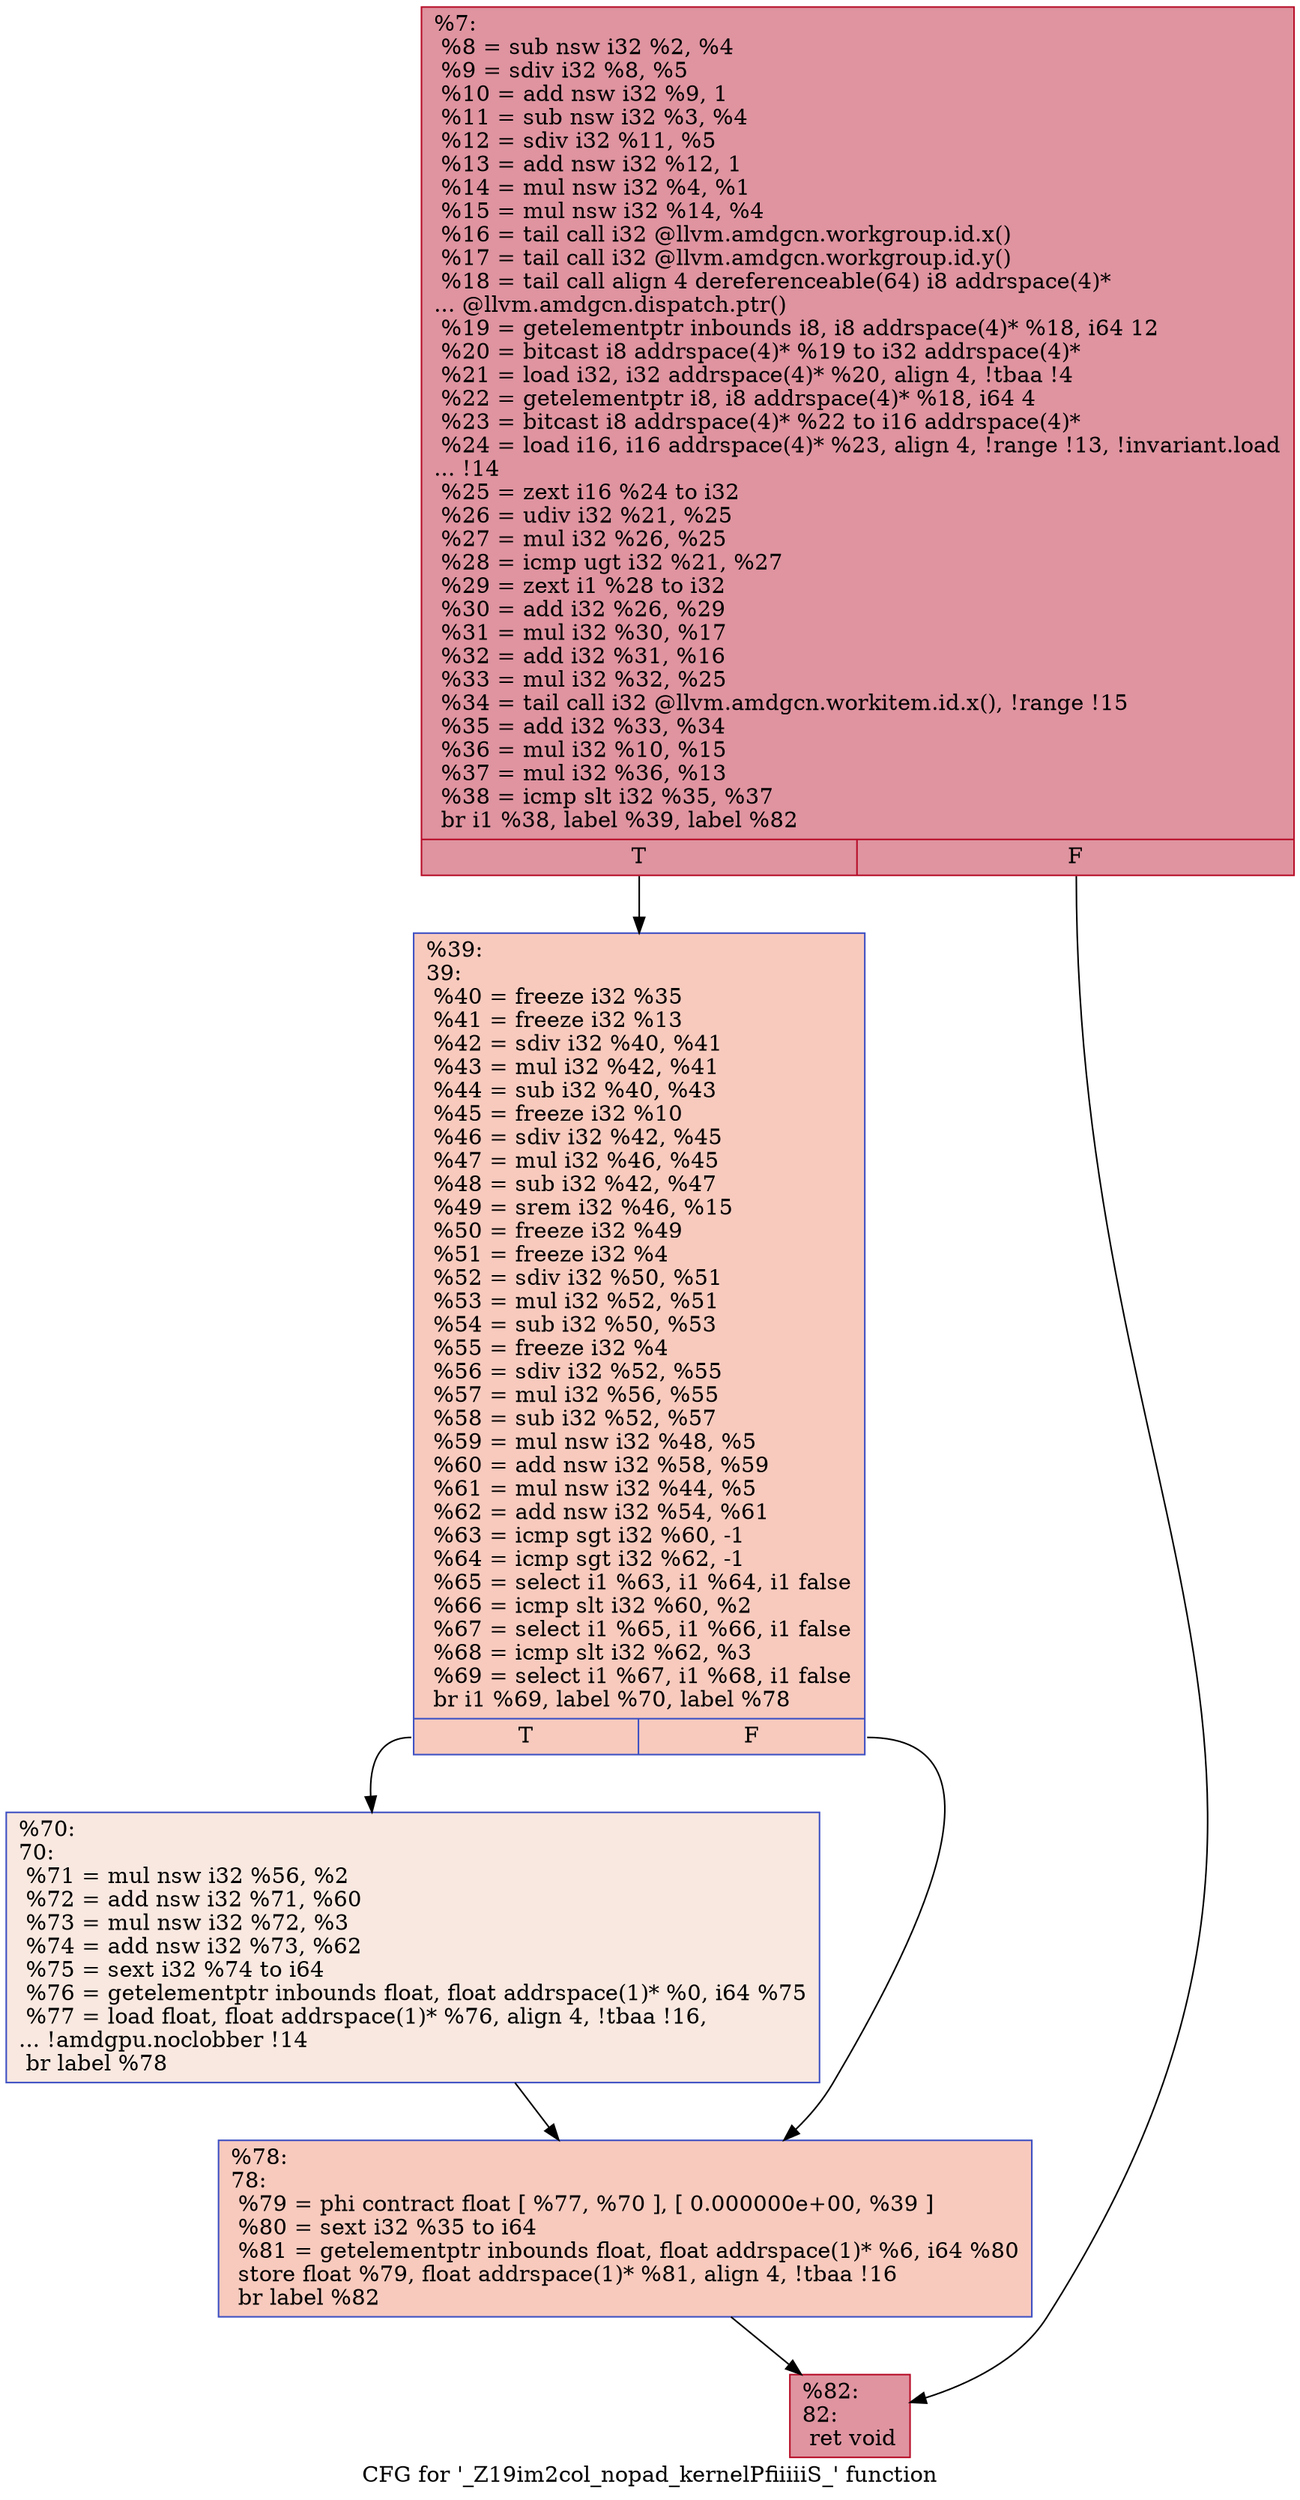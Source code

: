 digraph "CFG for '_Z19im2col_nopad_kernelPfiiiiiS_' function" {
	label="CFG for '_Z19im2col_nopad_kernelPfiiiiiS_' function";

	Node0x557aab0 [shape=record,color="#b70d28ff", style=filled, fillcolor="#b70d2870",label="{%7:\l  %8 = sub nsw i32 %2, %4\l  %9 = sdiv i32 %8, %5\l  %10 = add nsw i32 %9, 1\l  %11 = sub nsw i32 %3, %4\l  %12 = sdiv i32 %11, %5\l  %13 = add nsw i32 %12, 1\l  %14 = mul nsw i32 %4, %1\l  %15 = mul nsw i32 %14, %4\l  %16 = tail call i32 @llvm.amdgcn.workgroup.id.x()\l  %17 = tail call i32 @llvm.amdgcn.workgroup.id.y()\l  %18 = tail call align 4 dereferenceable(64) i8 addrspace(4)*\l... @llvm.amdgcn.dispatch.ptr()\l  %19 = getelementptr inbounds i8, i8 addrspace(4)* %18, i64 12\l  %20 = bitcast i8 addrspace(4)* %19 to i32 addrspace(4)*\l  %21 = load i32, i32 addrspace(4)* %20, align 4, !tbaa !4\l  %22 = getelementptr i8, i8 addrspace(4)* %18, i64 4\l  %23 = bitcast i8 addrspace(4)* %22 to i16 addrspace(4)*\l  %24 = load i16, i16 addrspace(4)* %23, align 4, !range !13, !invariant.load\l... !14\l  %25 = zext i16 %24 to i32\l  %26 = udiv i32 %21, %25\l  %27 = mul i32 %26, %25\l  %28 = icmp ugt i32 %21, %27\l  %29 = zext i1 %28 to i32\l  %30 = add i32 %26, %29\l  %31 = mul i32 %30, %17\l  %32 = add i32 %31, %16\l  %33 = mul i32 %32, %25\l  %34 = tail call i32 @llvm.amdgcn.workitem.id.x(), !range !15\l  %35 = add i32 %33, %34\l  %36 = mul i32 %10, %15\l  %37 = mul i32 %36, %13\l  %38 = icmp slt i32 %35, %37\l  br i1 %38, label %39, label %82\l|{<s0>T|<s1>F}}"];
	Node0x557aab0:s0 -> Node0x557da10;
	Node0x557aab0:s1 -> Node0x557daa0;
	Node0x557da10 [shape=record,color="#3d50c3ff", style=filled, fillcolor="#ef886b70",label="{%39:\l39:                                               \l  %40 = freeze i32 %35\l  %41 = freeze i32 %13\l  %42 = sdiv i32 %40, %41\l  %43 = mul i32 %42, %41\l  %44 = sub i32 %40, %43\l  %45 = freeze i32 %10\l  %46 = sdiv i32 %42, %45\l  %47 = mul i32 %46, %45\l  %48 = sub i32 %42, %47\l  %49 = srem i32 %46, %15\l  %50 = freeze i32 %49\l  %51 = freeze i32 %4\l  %52 = sdiv i32 %50, %51\l  %53 = mul i32 %52, %51\l  %54 = sub i32 %50, %53\l  %55 = freeze i32 %4\l  %56 = sdiv i32 %52, %55\l  %57 = mul i32 %56, %55\l  %58 = sub i32 %52, %57\l  %59 = mul nsw i32 %48, %5\l  %60 = add nsw i32 %58, %59\l  %61 = mul nsw i32 %44, %5\l  %62 = add nsw i32 %54, %61\l  %63 = icmp sgt i32 %60, -1\l  %64 = icmp sgt i32 %62, -1\l  %65 = select i1 %63, i1 %64, i1 false\l  %66 = icmp slt i32 %60, %2\l  %67 = select i1 %65, i1 %66, i1 false\l  %68 = icmp slt i32 %62, %3\l  %69 = select i1 %67, i1 %68, i1 false\l  br i1 %69, label %70, label %78\l|{<s0>T|<s1>F}}"];
	Node0x557da10:s0 -> Node0x557ee80;
	Node0x557da10:s1 -> Node0x557ef10;
	Node0x557ee80 [shape=record,color="#3d50c3ff", style=filled, fillcolor="#f1ccb870",label="{%70:\l70:                                               \l  %71 = mul nsw i32 %56, %2\l  %72 = add nsw i32 %71, %60\l  %73 = mul nsw i32 %72, %3\l  %74 = add nsw i32 %73, %62\l  %75 = sext i32 %74 to i64\l  %76 = getelementptr inbounds float, float addrspace(1)* %0, i64 %75\l  %77 = load float, float addrspace(1)* %76, align 4, !tbaa !16,\l... !amdgpu.noclobber !14\l  br label %78\l}"];
	Node0x557ee80 -> Node0x557ef10;
	Node0x557ef10 [shape=record,color="#3d50c3ff", style=filled, fillcolor="#ef886b70",label="{%78:\l78:                                               \l  %79 = phi contract float [ %77, %70 ], [ 0.000000e+00, %39 ]\l  %80 = sext i32 %35 to i64\l  %81 = getelementptr inbounds float, float addrspace(1)* %6, i64 %80\l  store float %79, float addrspace(1)* %81, align 4, !tbaa !16\l  br label %82\l}"];
	Node0x557ef10 -> Node0x557daa0;
	Node0x557daa0 [shape=record,color="#b70d28ff", style=filled, fillcolor="#b70d2870",label="{%82:\l82:                                               \l  ret void\l}"];
}
